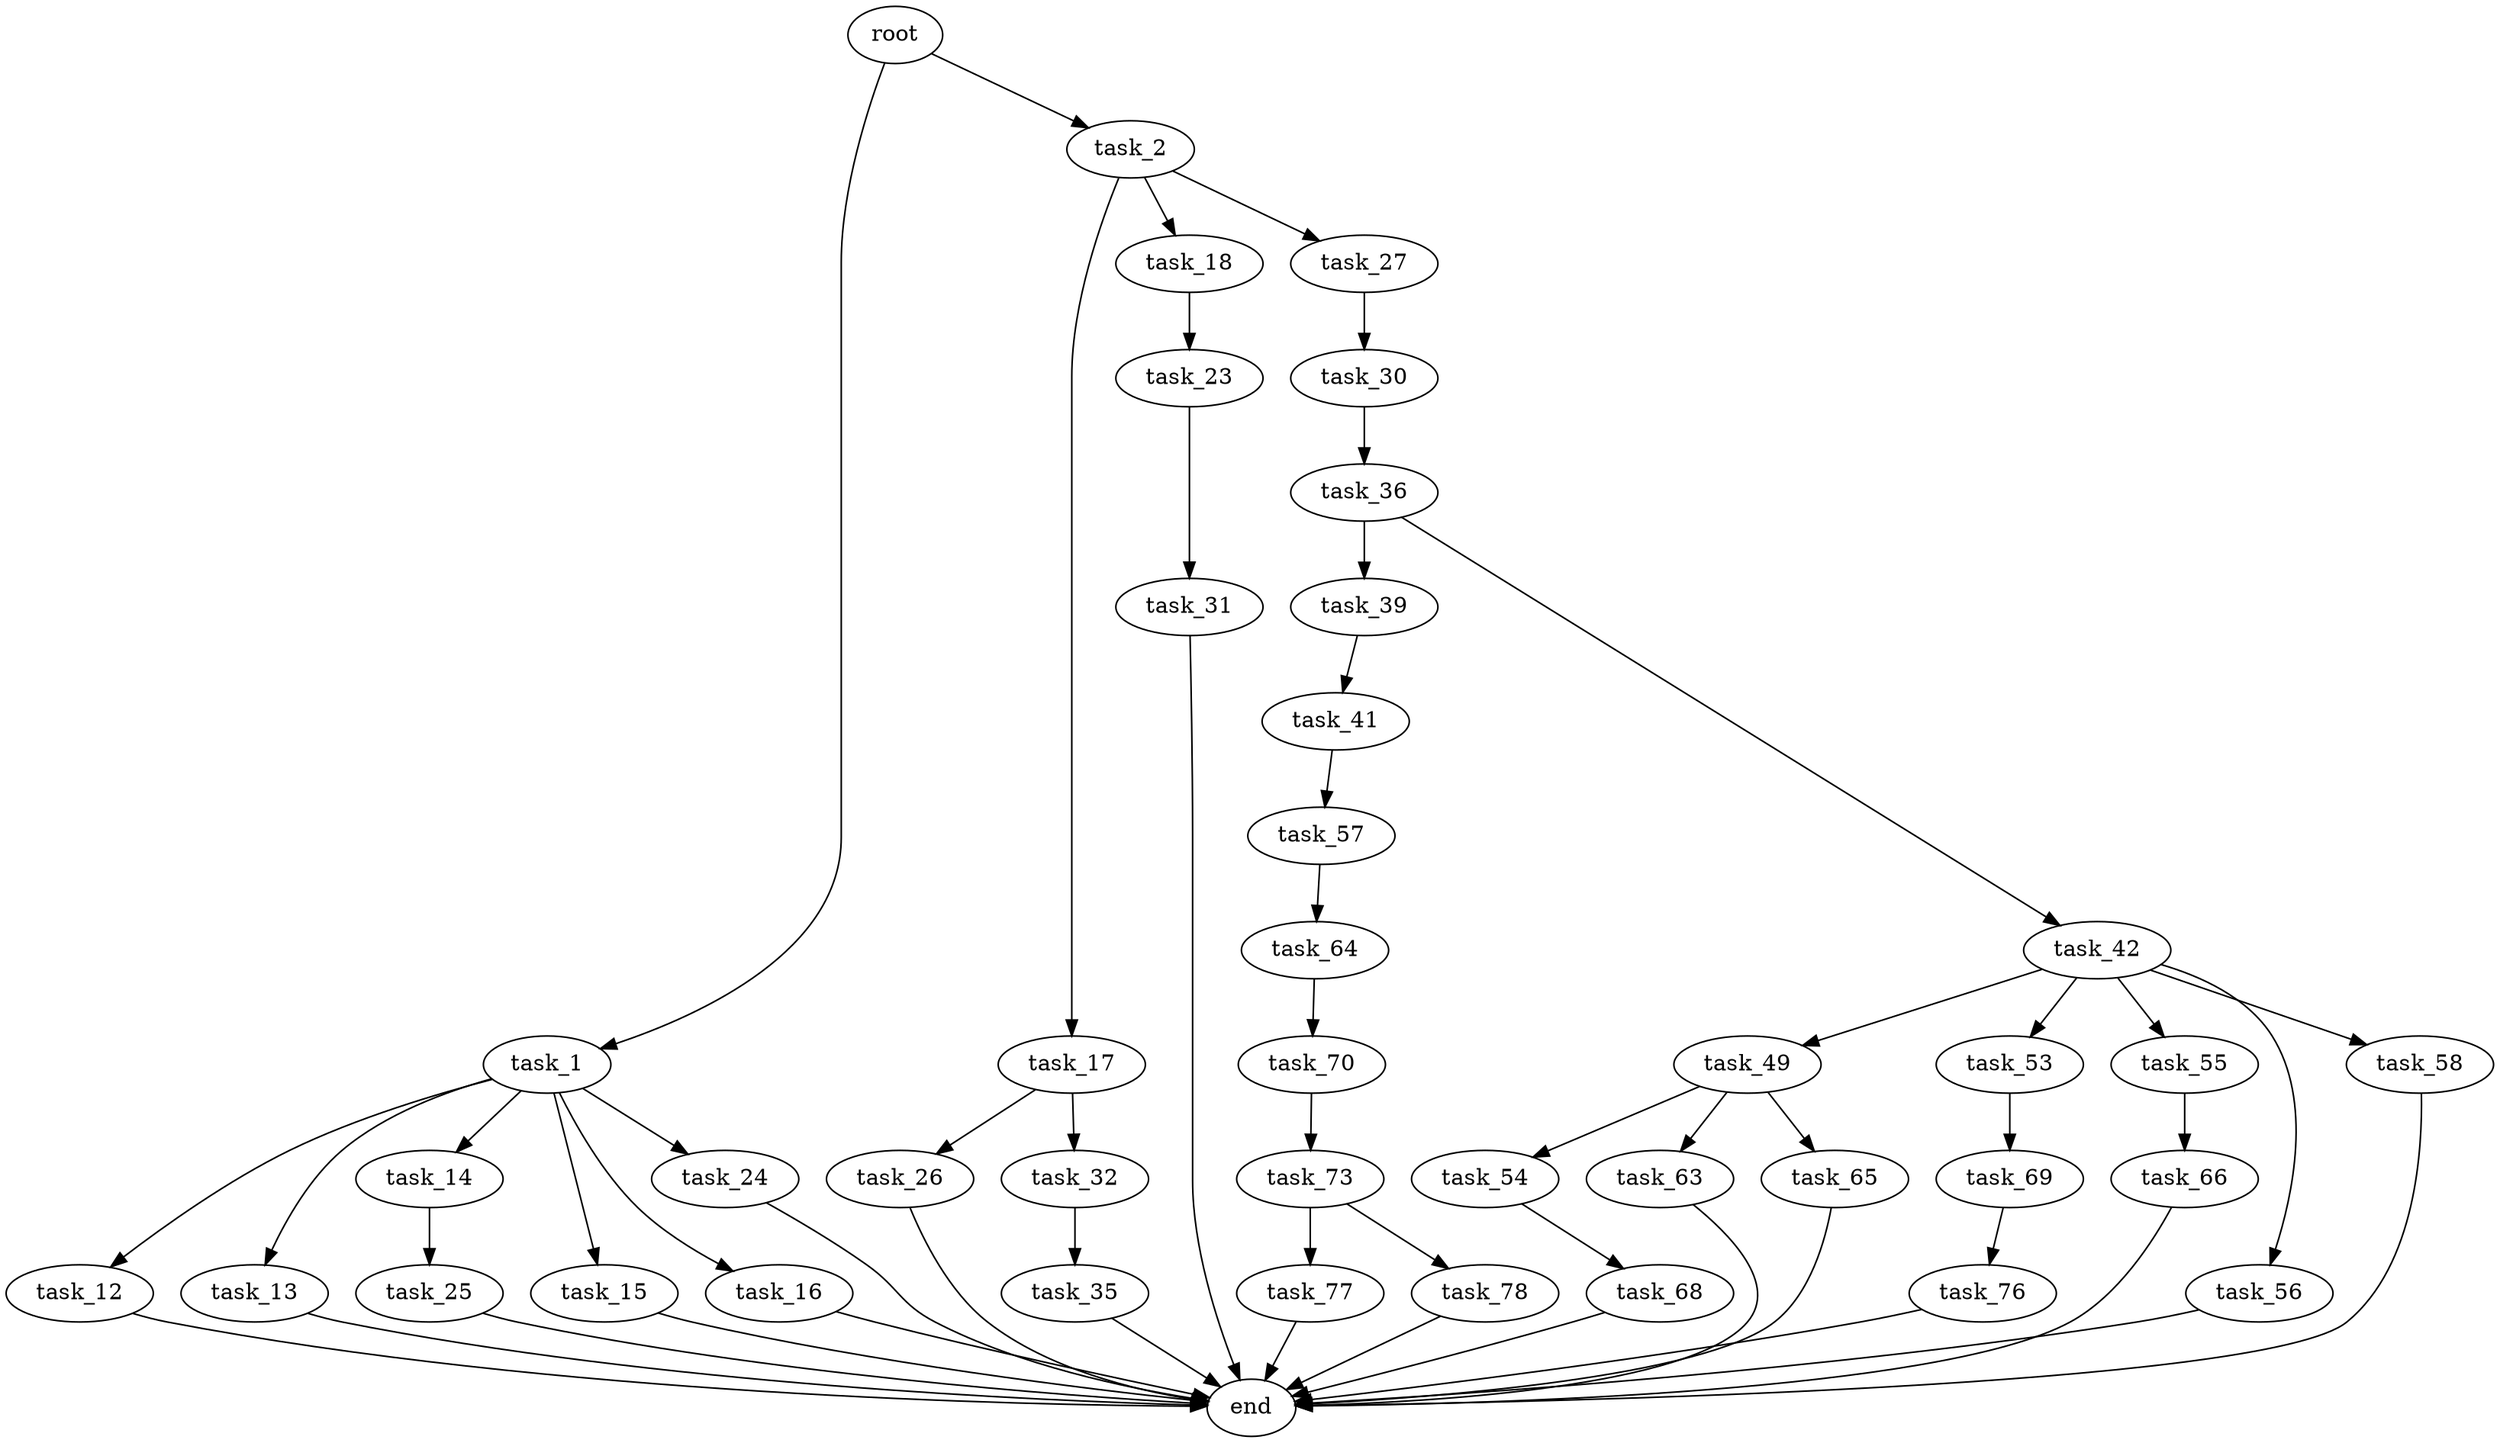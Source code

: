 digraph G {
  root [size="0.000000"];
  task_1 [size="231928233984.000000"];
  task_2 [size="508413977728.000000"];
  task_12 [size="1044638262518.000000"];
  task_13 [size="168145171218.000000"];
  task_14 [size="549755813888.000000"];
  task_15 [size="12817105606.000000"];
  task_16 [size="782757789696.000000"];
  task_24 [size="13815266199.000000"];
  task_17 [size="549755813888.000000"];
  task_18 [size="24298540969.000000"];
  task_27 [size="134217728000.000000"];
  end [size="0.000000"];
  task_25 [size="2036042106.000000"];
  task_26 [size="134217728000.000000"];
  task_32 [size="8589934592.000000"];
  task_23 [size="101009859972.000000"];
  task_31 [size="528842458807.000000"];
  task_30 [size="368293445632.000000"];
  task_36 [size="524343206257.000000"];
  task_35 [size="134217728000.000000"];
  task_39 [size="231928233984.000000"];
  task_42 [size="365757493991.000000"];
  task_41 [size="365237167005.000000"];
  task_57 [size="549755813888.000000"];
  task_49 [size="38369370447.000000"];
  task_53 [size="1854581926.000000"];
  task_55 [size="8750474525.000000"];
  task_56 [size="49048308573.000000"];
  task_58 [size="22987883295.000000"];
  task_54 [size="782757789696.000000"];
  task_63 [size="1159355634418.000000"];
  task_65 [size="1531311114.000000"];
  task_69 [size="707559159.000000"];
  task_68 [size="9277672168.000000"];
  task_66 [size="28991029248.000000"];
  task_64 [size="19676851016.000000"];
  task_70 [size="1661684977.000000"];
  task_76 [size="5355326705.000000"];
  task_73 [size="368293445632.000000"];
  task_77 [size="28364896669.000000"];
  task_78 [size="2731951738.000000"];

  root -> task_1 [size="1.000000"];
  root -> task_2 [size="1.000000"];
  task_1 -> task_12 [size="301989888.000000"];
  task_1 -> task_13 [size="301989888.000000"];
  task_1 -> task_14 [size="301989888.000000"];
  task_1 -> task_15 [size="301989888.000000"];
  task_1 -> task_16 [size="301989888.000000"];
  task_1 -> task_24 [size="301989888.000000"];
  task_2 -> task_17 [size="838860800.000000"];
  task_2 -> task_18 [size="838860800.000000"];
  task_2 -> task_27 [size="838860800.000000"];
  task_12 -> end [size="1.000000"];
  task_13 -> end [size="1.000000"];
  task_14 -> task_25 [size="536870912.000000"];
  task_15 -> end [size="1.000000"];
  task_16 -> end [size="1.000000"];
  task_24 -> end [size="1.000000"];
  task_17 -> task_26 [size="536870912.000000"];
  task_17 -> task_32 [size="536870912.000000"];
  task_18 -> task_23 [size="838860800.000000"];
  task_27 -> task_30 [size="209715200.000000"];
  task_25 -> end [size="1.000000"];
  task_26 -> end [size="1.000000"];
  task_32 -> task_35 [size="33554432.000000"];
  task_23 -> task_31 [size="75497472.000000"];
  task_31 -> end [size="1.000000"];
  task_30 -> task_36 [size="411041792.000000"];
  task_36 -> task_39 [size="411041792.000000"];
  task_36 -> task_42 [size="411041792.000000"];
  task_35 -> end [size="1.000000"];
  task_39 -> task_41 [size="301989888.000000"];
  task_42 -> task_49 [size="301989888.000000"];
  task_42 -> task_53 [size="301989888.000000"];
  task_42 -> task_55 [size="301989888.000000"];
  task_42 -> task_56 [size="301989888.000000"];
  task_42 -> task_58 [size="301989888.000000"];
  task_41 -> task_57 [size="301989888.000000"];
  task_57 -> task_64 [size="536870912.000000"];
  task_49 -> task_54 [size="838860800.000000"];
  task_49 -> task_63 [size="838860800.000000"];
  task_49 -> task_65 [size="838860800.000000"];
  task_53 -> task_69 [size="75497472.000000"];
  task_55 -> task_66 [size="209715200.000000"];
  task_56 -> end [size="1.000000"];
  task_58 -> end [size="1.000000"];
  task_54 -> task_68 [size="679477248.000000"];
  task_63 -> end [size="1.000000"];
  task_65 -> end [size="1.000000"];
  task_69 -> task_76 [size="75497472.000000"];
  task_68 -> end [size="1.000000"];
  task_66 -> end [size="1.000000"];
  task_64 -> task_70 [size="536870912.000000"];
  task_70 -> task_73 [size="134217728.000000"];
  task_76 -> end [size="1.000000"];
  task_73 -> task_77 [size="411041792.000000"];
  task_73 -> task_78 [size="411041792.000000"];
  task_77 -> end [size="1.000000"];
  task_78 -> end [size="1.000000"];
}
